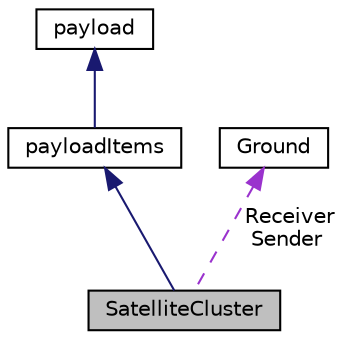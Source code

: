digraph "SatelliteCluster"
{
 // LATEX_PDF_SIZE
  edge [fontname="Helvetica",fontsize="10",labelfontname="Helvetica",labelfontsize="10"];
  node [fontname="Helvetica",fontsize="10",shape=record];
  Node1 [label="SatelliteCluster",height=0.2,width=0.4,color="black", fillcolor="grey75", style="filled", fontcolor="black",tooltip="SatelliteCluster Class."];
  Node2 -> Node1 [dir="back",color="midnightblue",fontsize="10",style="solid",fontname="Helvetica"];
  Node2 [label="payloadItems",height=0.2,width=0.4,color="black", fillcolor="white", style="filled",URL="$classpayloadItems.html",tooltip="payloadItems Class"];
  Node3 -> Node2 [dir="back",color="midnightblue",fontsize="10",style="solid",fontname="Helvetica"];
  Node3 [label="payload",height=0.2,width=0.4,color="black", fillcolor="white", style="filled",URL="$classpayload.html",tooltip="payload Class"];
  Node4 -> Node1 [dir="back",color="darkorchid3",fontsize="10",style="dashed",label=" Receiver\nSender" ,fontname="Helvetica"];
  Node4 [label="Ground",height=0.2,width=0.4,color="black", fillcolor="white", style="filled",URL="$classGround.html",tooltip="Ground Class."];
}
